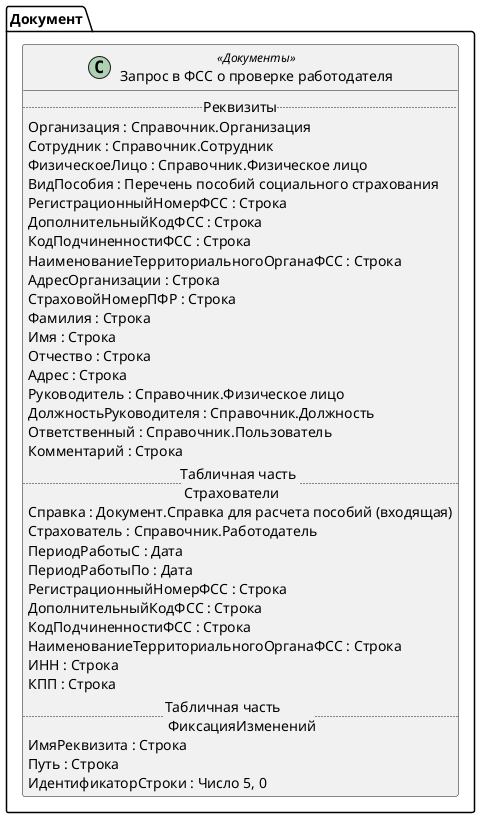 ﻿@startuml ЗапросВФССОПроверкеРаботодателя
'!include templates.wsd
'..\include templates.wsd
class Документ.ЗапросВФССОПроверкеРаботодателя as "Запрос в ФСС о проверке работодателя" <<Документы>>
{
..Реквизиты..
Организация : Справочник.Организация
Сотрудник : Справочник.Сотрудник
ФизическоеЛицо : Справочник.Физическое лицо
ВидПособия : Перечень пособий социального страхования
РегистрационныйНомерФСС : Строка
ДополнительныйКодФСС : Строка
КодПодчиненностиФСС : Строка
НаименованиеТерриториальногоОрганаФСС : Строка
АдресОрганизации : Строка
СтраховойНомерПФР : Строка
Фамилия : Строка
Имя : Строка
Отчество : Строка
Адрес : Строка
Руководитель : Справочник.Физическое лицо
ДолжностьРуководителя : Справочник.Должность
Ответственный : Справочник.Пользователь
Комментарий : Строка
..Табличная часть \n Страхователи..
Справка : Документ.Справка для расчета пособий (входящая)
Страхователь : Справочник.Работодатель
ПериодРаботыС : Дата
ПериодРаботыПо : Дата
РегистрационныйНомерФСС : Строка
ДополнительныйКодФСС : Строка
КодПодчиненностиФСС : Строка
НаименованиеТерриториальногоОрганаФСС : Строка
ИНН : Строка
КПП : Строка
..Табличная часть \n ФиксацияИзменений..
ИмяРеквизита : Строка
Путь : Строка
ИдентификаторСтроки : Число 5, 0
}
@enduml
